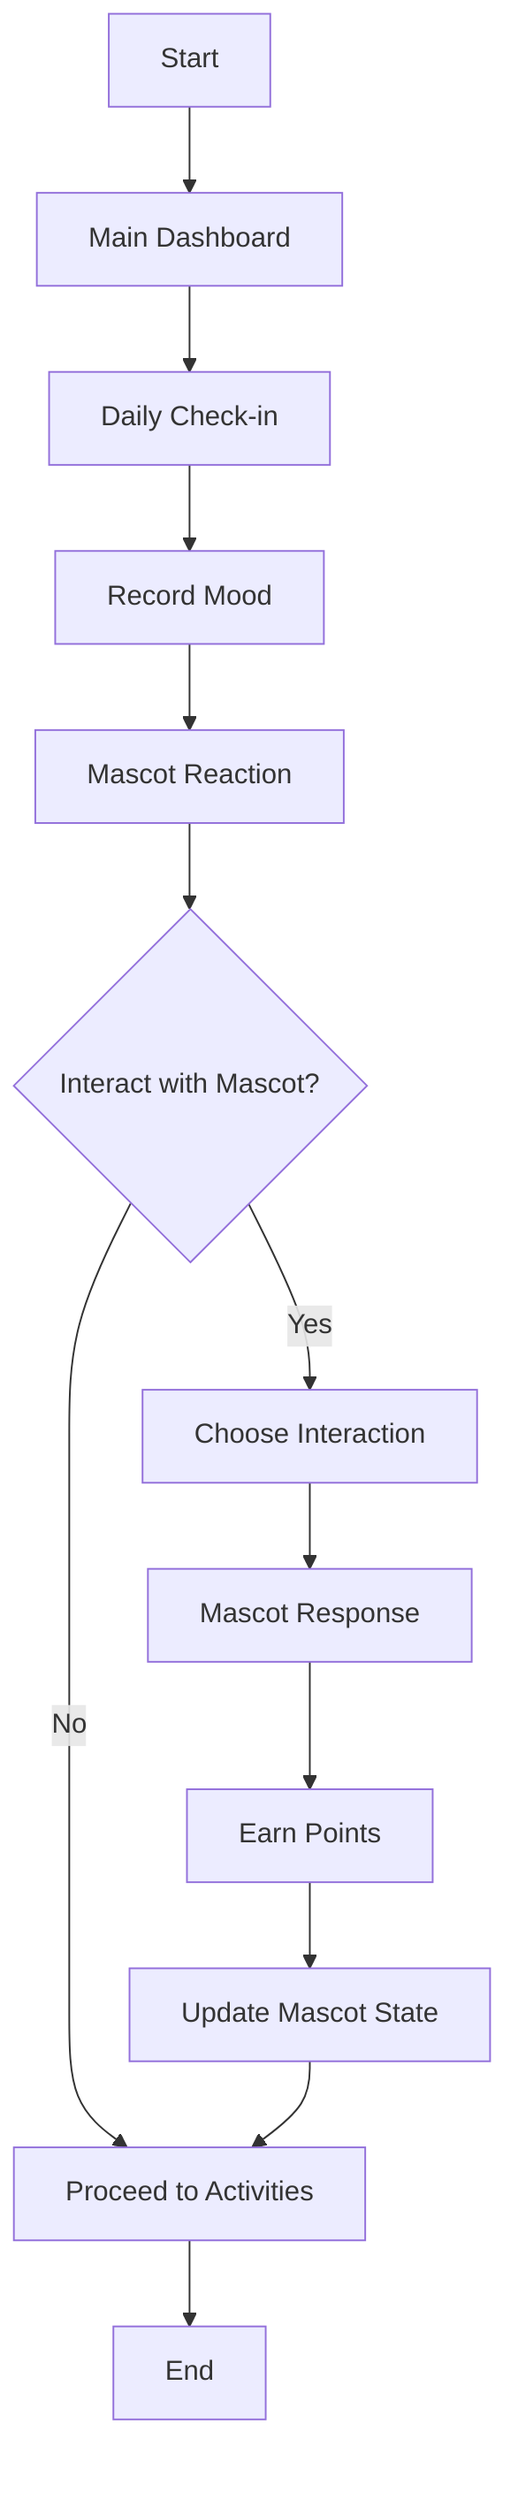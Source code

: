graph TD
    A[Start] --> B[Main Dashboard]
    B --> C[Daily Check-in]
    C --> D[Record Mood]
    D --> E[Mascot Reaction]
    E --> F{Interact with Mascot?}
    F -->|Yes| G[Choose Interaction]
    G --> H[Mascot Response]
    H --> I[Earn Points]
    I --> J[Update Mascot State]
    F -->|No| K[Proceed to Activities]
    J --> K
    K --> L[End]